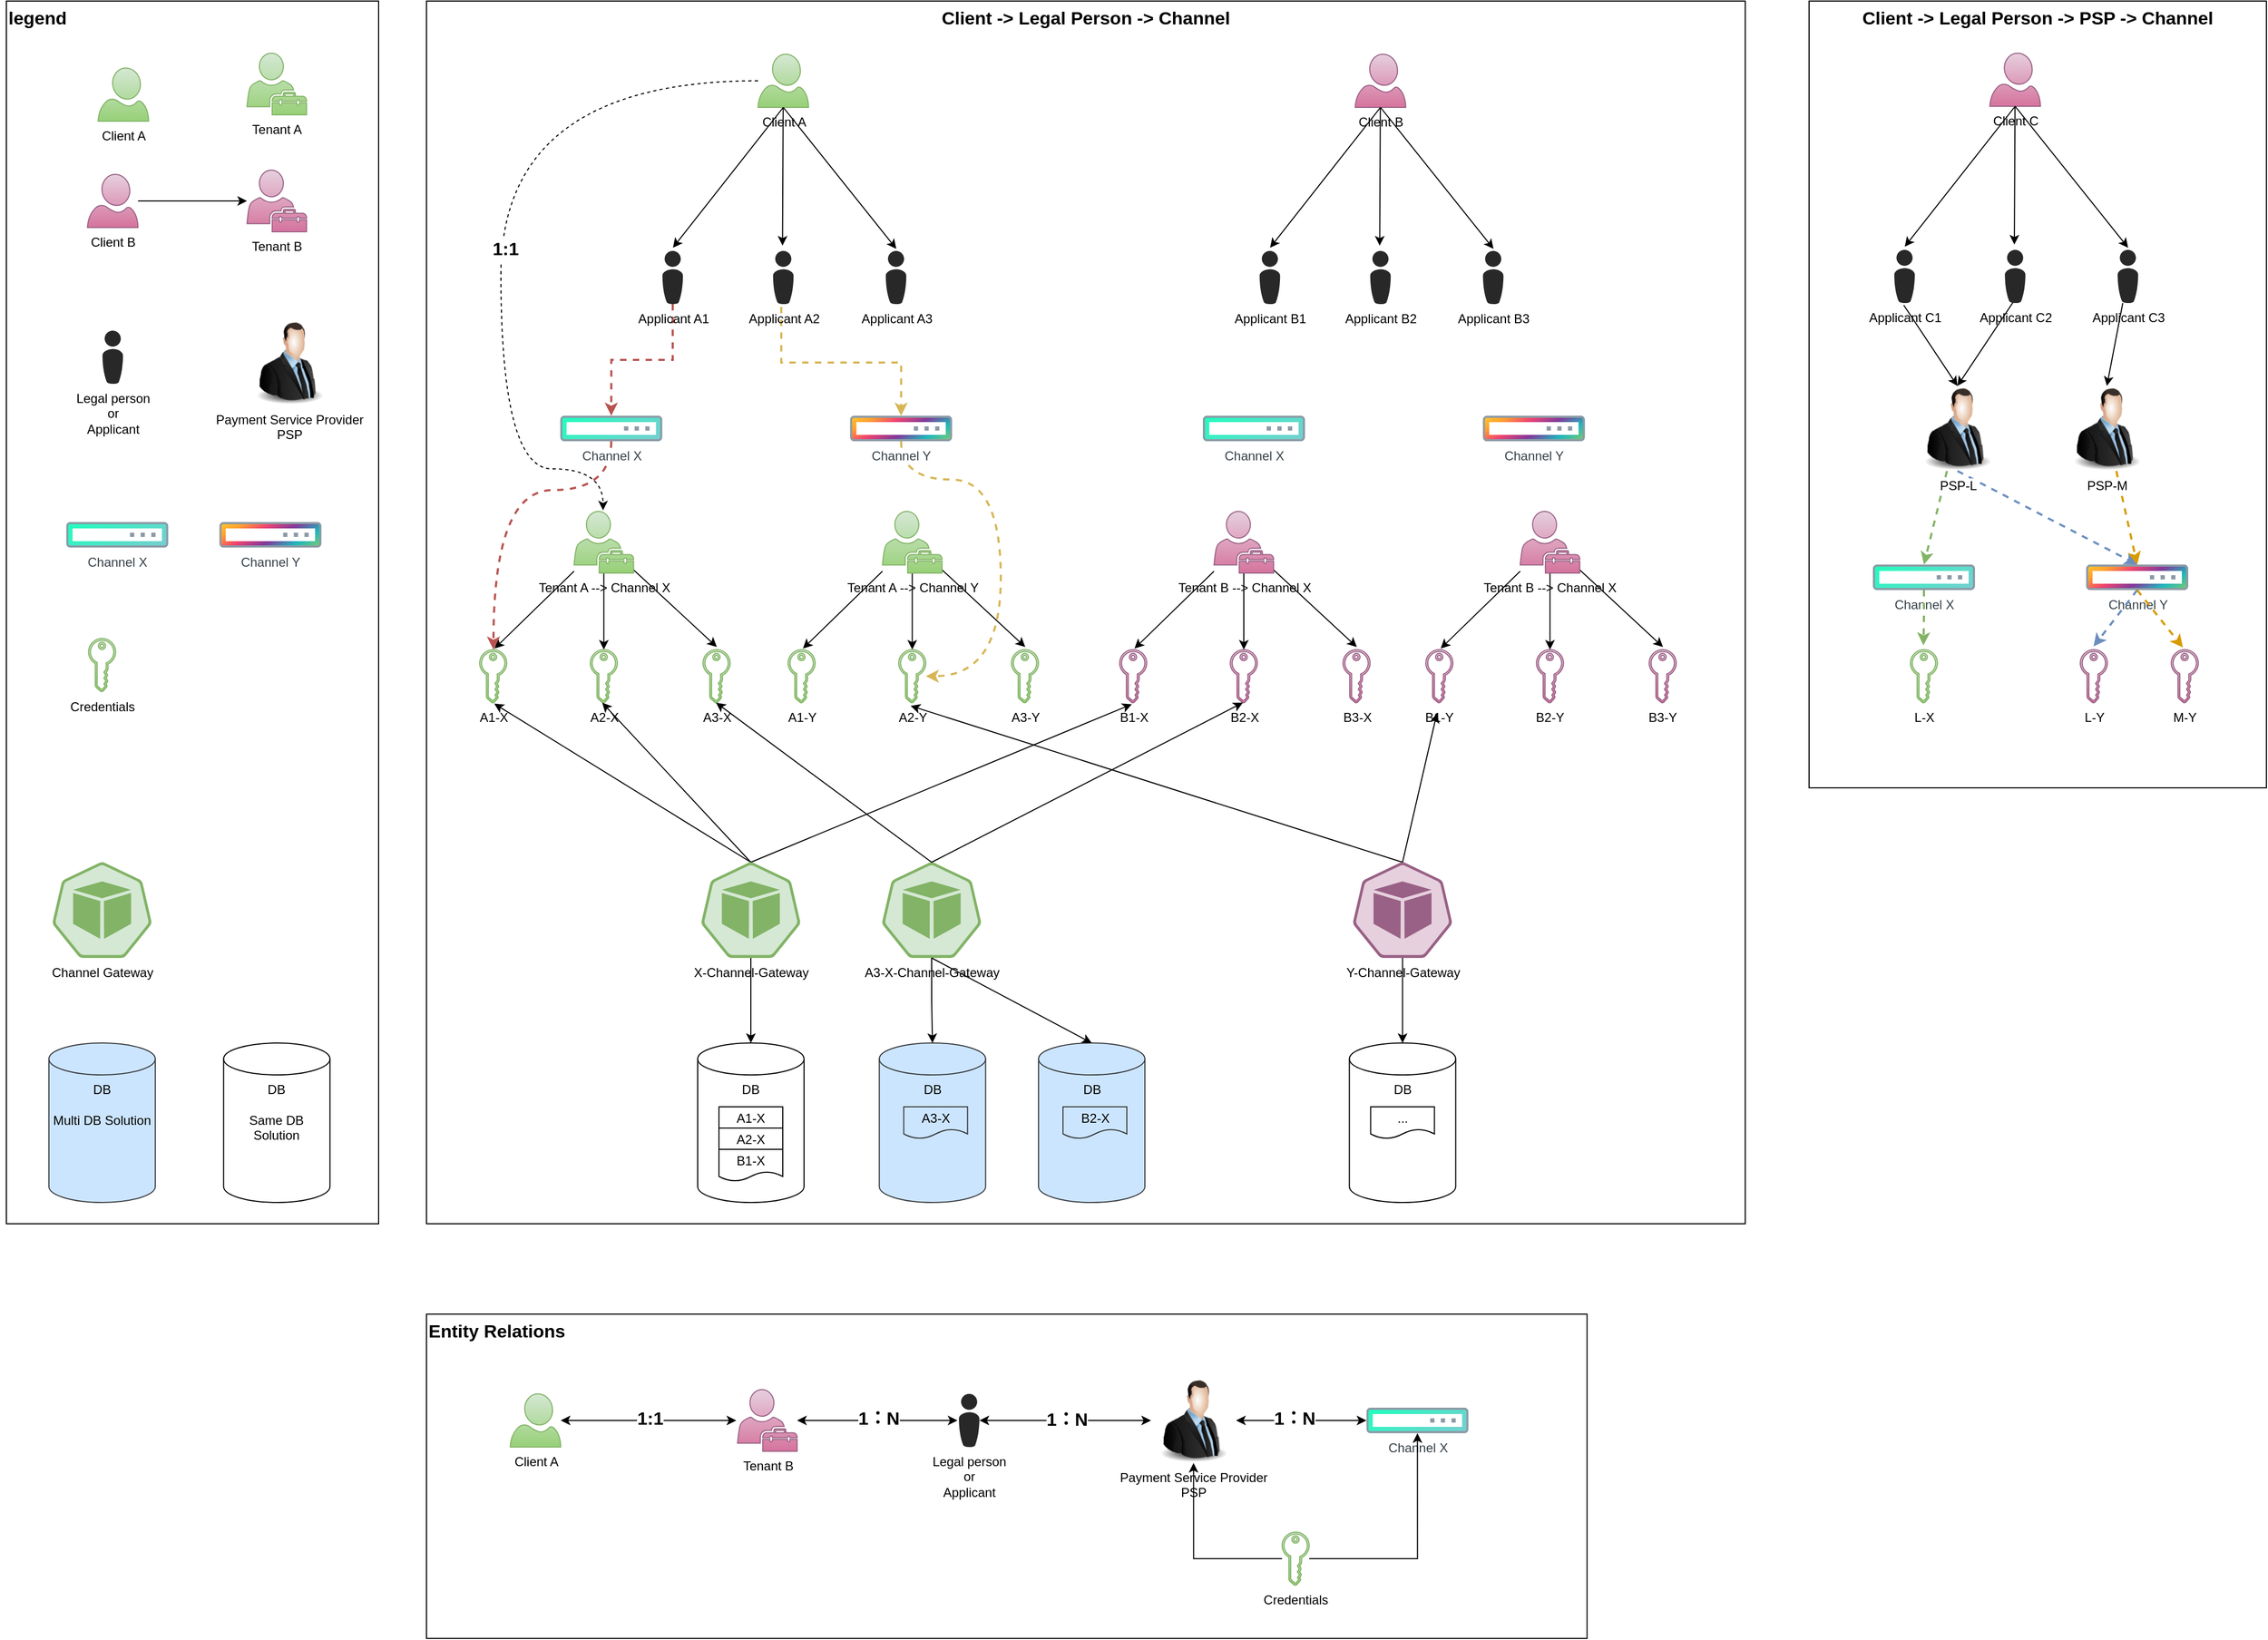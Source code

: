 <mxfile version="21.8.2" type="github">
  <diagram name="Page-1" id="z-tZdo9YfumDO6y8S2xv">
    <mxGraphModel dx="2133" dy="830" grid="1" gridSize="10" guides="1" tooltips="1" connect="1" arrows="1" fold="1" page="1" pageScale="1" pageWidth="827" pageHeight="1169" math="0" shadow="0">
      <root>
        <mxCell id="0" />
        <mxCell id="1" parent="0" />
        <mxCell id="5btWQWwLIaZkZKoqhnkt-180" value="Entity Relations" style="rounded=0;whiteSpace=wrap;html=1;fontStyle=1;verticalAlign=top;align=left;fontSize=17;" vertex="1" parent="1">
          <mxGeometry x="-90" y="1355" width="1091.25" height="305" as="geometry" />
        </mxCell>
        <mxCell id="5btWQWwLIaZkZKoqhnkt-158" value="&lt;b style=&quot;font-size: 17px;&quot;&gt;Client -&amp;gt; Legal Person -&amp;gt; Channel&lt;/b&gt;" style="rounded=0;whiteSpace=wrap;html=1;verticalAlign=top;fontSize=17;" vertex="1" parent="1">
          <mxGeometry x="-90" y="120" width="1240" height="1150" as="geometry" />
        </mxCell>
        <mxCell id="5btWQWwLIaZkZKoqhnkt-157" value="legend" style="rounded=0;whiteSpace=wrap;html=1;verticalAlign=top;align=left;fontStyle=1;fontSize=17;" vertex="1" parent="1">
          <mxGeometry x="-485" y="120" width="350" height="1150" as="geometry" />
        </mxCell>
        <mxCell id="5btWQWwLIaZkZKoqhnkt-156" value="Client -&amp;gt; Legal Person -&amp;gt; PSP -&amp;gt; Channel" style="rounded=0;whiteSpace=wrap;html=1;verticalAlign=top;fontStyle=1;fontSize=17;" vertex="1" parent="1">
          <mxGeometry x="1210" y="120" width="430" height="740" as="geometry" />
        </mxCell>
        <mxCell id="5btWQWwLIaZkZKoqhnkt-2" value="Client A" style="verticalLabelPosition=bottom;html=1;verticalAlign=top;align=center;strokeColor=#82b366;fillColor=#d5e8d4;shape=mxgraph.azure.user;gradientColor=#97d077;" vertex="1" parent="1">
          <mxGeometry x="221.75" y="170" width="47.5" height="50" as="geometry" />
        </mxCell>
        <mxCell id="5btWQWwLIaZkZKoqhnkt-58" style="edgeStyle=orthogonalEdgeStyle;rounded=0;orthogonalLoop=1;jettySize=auto;html=1;entryX=0.5;entryY=0;entryDx=0;entryDy=0;dashed=1;fillColor=#f8cecc;strokeColor=#b85450;strokeWidth=2;" edge="1" parent="1" source="5btWQWwLIaZkZKoqhnkt-3" target="5btWQWwLIaZkZKoqhnkt-32">
          <mxGeometry relative="1" as="geometry" />
        </mxCell>
        <mxCell id="5btWQWwLIaZkZKoqhnkt-3" value="Applicant A1" style="verticalLabelPosition=bottom;sketch=0;html=1;fillColor=#282828;strokeColor=none;verticalAlign=top;pointerEvents=1;align=center;shape=mxgraph.cisco_safe.people_places_things_icons.icon8;" vertex="1" parent="1">
          <mxGeometry x="131.75" y="355" width="19.5" height="50" as="geometry" />
        </mxCell>
        <mxCell id="5btWQWwLIaZkZKoqhnkt-4" style="rounded=0;orthogonalLoop=1;jettySize=auto;html=1;entryX=0.513;entryY=-0.06;entryDx=0;entryDy=0;entryPerimeter=0;exitX=0.5;exitY=1;exitDx=0;exitDy=0;exitPerimeter=0;" edge="1" parent="1" source="5btWQWwLIaZkZKoqhnkt-2" target="5btWQWwLIaZkZKoqhnkt-3">
          <mxGeometry relative="1" as="geometry" />
        </mxCell>
        <mxCell id="5btWQWwLIaZkZKoqhnkt-60" style="rounded=0;orthogonalLoop=1;jettySize=auto;html=1;entryX=0.5;entryY=0;entryDx=0;entryDy=0;exitX=0.402;exitY=1.052;exitDx=0;exitDy=0;exitPerimeter=0;edgeStyle=orthogonalEdgeStyle;dashed=1;fillColor=#fff2cc;strokeColor=#d6b656;strokeWidth=2;" edge="1" parent="1" source="5btWQWwLIaZkZKoqhnkt-5" target="5btWQWwLIaZkZKoqhnkt-33">
          <mxGeometry relative="1" as="geometry">
            <Array as="points">
              <mxPoint x="244" y="460" />
              <mxPoint x="356" y="460" />
            </Array>
          </mxGeometry>
        </mxCell>
        <mxCell id="5btWQWwLIaZkZKoqhnkt-5" value="Applicant A2" style="verticalLabelPosition=bottom;sketch=0;html=1;fillColor=#282828;strokeColor=none;verticalAlign=top;pointerEvents=1;align=center;shape=mxgraph.cisco_safe.people_places_things_icons.icon8;" vertex="1" parent="1">
          <mxGeometry x="235.75" y="355" width="19.5" height="50" as="geometry" />
        </mxCell>
        <mxCell id="5btWQWwLIaZkZKoqhnkt-6" value="Applicant A3" style="verticalLabelPosition=bottom;sketch=0;html=1;fillColor=#282828;strokeColor=none;verticalAlign=top;pointerEvents=1;align=center;shape=mxgraph.cisco_safe.people_places_things_icons.icon8;" vertex="1" parent="1">
          <mxGeometry x="341.75" y="355" width="19.5" height="50" as="geometry" />
        </mxCell>
        <mxCell id="5btWQWwLIaZkZKoqhnkt-7" style="rounded=0;orthogonalLoop=1;jettySize=auto;html=1;entryX=0.462;entryY=-0.1;entryDx=0;entryDy=0;entryPerimeter=0;" edge="1" parent="1" source="5btWQWwLIaZkZKoqhnkt-2" target="5btWQWwLIaZkZKoqhnkt-5">
          <mxGeometry relative="1" as="geometry" />
        </mxCell>
        <mxCell id="5btWQWwLIaZkZKoqhnkt-8" style="rounded=0;orthogonalLoop=1;jettySize=auto;html=1;entryX=0.513;entryY=-0.04;entryDx=0;entryDy=0;entryPerimeter=0;exitX=0.5;exitY=1;exitDx=0;exitDy=0;exitPerimeter=0;" edge="1" parent="1" source="5btWQWwLIaZkZKoqhnkt-2" target="5btWQWwLIaZkZKoqhnkt-6">
          <mxGeometry relative="1" as="geometry" />
        </mxCell>
        <mxCell id="5btWQWwLIaZkZKoqhnkt-10" value="Client B" style="verticalLabelPosition=bottom;html=1;verticalAlign=top;align=center;strokeColor=#996185;fillColor=#e6d0de;shape=mxgraph.azure.user;gradientColor=#d5739d;" vertex="1" parent="1">
          <mxGeometry x="783.25" y="170" width="47.5" height="50" as="geometry" />
        </mxCell>
        <mxCell id="5btWQWwLIaZkZKoqhnkt-11" value="Applicant B1" style="verticalLabelPosition=bottom;sketch=0;html=1;fillColor=#282828;strokeColor=none;verticalAlign=top;pointerEvents=1;align=center;shape=mxgraph.cisco_safe.people_places_things_icons.icon8;" vertex="1" parent="1">
          <mxGeometry x="693.25" y="355" width="19.5" height="50" as="geometry" />
        </mxCell>
        <mxCell id="5btWQWwLIaZkZKoqhnkt-12" style="rounded=0;orthogonalLoop=1;jettySize=auto;html=1;entryX=0.513;entryY=-0.06;entryDx=0;entryDy=0;entryPerimeter=0;exitX=0.5;exitY=1;exitDx=0;exitDy=0;exitPerimeter=0;" edge="1" parent="1" source="5btWQWwLIaZkZKoqhnkt-10" target="5btWQWwLIaZkZKoqhnkt-11">
          <mxGeometry relative="1" as="geometry" />
        </mxCell>
        <mxCell id="5btWQWwLIaZkZKoqhnkt-13" value="Applicant B2" style="verticalLabelPosition=bottom;sketch=0;html=1;fillColor=#282828;strokeColor=none;verticalAlign=top;pointerEvents=1;align=center;shape=mxgraph.cisco_safe.people_places_things_icons.icon8;" vertex="1" parent="1">
          <mxGeometry x="797.25" y="355" width="19.5" height="50" as="geometry" />
        </mxCell>
        <mxCell id="5btWQWwLIaZkZKoqhnkt-14" value="Applicant B3" style="verticalLabelPosition=bottom;sketch=0;html=1;fillColor=#282828;strokeColor=none;verticalAlign=top;pointerEvents=1;align=center;shape=mxgraph.cisco_safe.people_places_things_icons.icon8;" vertex="1" parent="1">
          <mxGeometry x="903.25" y="355" width="19.5" height="50" as="geometry" />
        </mxCell>
        <mxCell id="5btWQWwLIaZkZKoqhnkt-15" style="rounded=0;orthogonalLoop=1;jettySize=auto;html=1;entryX=0.462;entryY=-0.1;entryDx=0;entryDy=0;entryPerimeter=0;" edge="1" parent="1" source="5btWQWwLIaZkZKoqhnkt-10" target="5btWQWwLIaZkZKoqhnkt-13">
          <mxGeometry relative="1" as="geometry" />
        </mxCell>
        <mxCell id="5btWQWwLIaZkZKoqhnkt-16" style="rounded=0;orthogonalLoop=1;jettySize=auto;html=1;entryX=0.513;entryY=-0.04;entryDx=0;entryDy=0;entryPerimeter=0;exitX=0.5;exitY=1;exitDx=0;exitDy=0;exitPerimeter=0;" edge="1" parent="1" source="5btWQWwLIaZkZKoqhnkt-10" target="5btWQWwLIaZkZKoqhnkt-14">
          <mxGeometry relative="1" as="geometry" />
        </mxCell>
        <mxCell id="5btWQWwLIaZkZKoqhnkt-22" style="rounded=0;orthogonalLoop=1;jettySize=auto;html=1;" edge="1" parent="1" source="5btWQWwLIaZkZKoqhnkt-17" target="5btWQWwLIaZkZKoqhnkt-19">
          <mxGeometry relative="1" as="geometry" />
        </mxCell>
        <mxCell id="5btWQWwLIaZkZKoqhnkt-23" style="rounded=0;orthogonalLoop=1;jettySize=auto;html=1;entryX=0.51;entryY=-0.049;entryDx=0;entryDy=0;entryPerimeter=0;" edge="1" parent="1" source="5btWQWwLIaZkZKoqhnkt-17" target="5btWQWwLIaZkZKoqhnkt-20">
          <mxGeometry relative="1" as="geometry">
            <mxPoint x="180" y="720" as="targetPoint" />
          </mxGeometry>
        </mxCell>
        <mxCell id="5btWQWwLIaZkZKoqhnkt-17" value="Tenant A --&amp;gt; Channel X" style="sketch=0;pointerEvents=1;shadow=0;dashed=0;html=1;strokeColor=#82b366;fillColor=#d5e8d4;labelPosition=center;verticalLabelPosition=bottom;verticalAlign=top;outlineConnect=0;align=center;shape=mxgraph.office.users.tenant_admin;gradientColor=#97d077;" vertex="1" parent="1">
          <mxGeometry x="48.75" y="600" width="56" height="58" as="geometry" />
        </mxCell>
        <mxCell id="5btWQWwLIaZkZKoqhnkt-18" value="A1-X" style="sketch=0;pointerEvents=1;shadow=0;dashed=0;html=1;strokeColor=#82b366;fillColor=#d5e8d4;aspect=fixed;labelPosition=center;verticalLabelPosition=bottom;verticalAlign=top;align=center;outlineConnect=0;shape=mxgraph.vvd.tenant_key;gradientColor=#97d077;" vertex="1" parent="1">
          <mxGeometry x="-40" y="730" width="25.5" height="50" as="geometry" />
        </mxCell>
        <mxCell id="5btWQWwLIaZkZKoqhnkt-19" value="A2-X" style="sketch=0;pointerEvents=1;shadow=0;dashed=0;html=1;strokeColor=#82b366;fillColor=#d5e8d4;aspect=fixed;labelPosition=center;verticalLabelPosition=bottom;verticalAlign=top;align=center;outlineConnect=0;shape=mxgraph.vvd.tenant_key;gradientColor=#97d077;" vertex="1" parent="1">
          <mxGeometry x="64" y="730" width="25.5" height="50" as="geometry" />
        </mxCell>
        <mxCell id="5btWQWwLIaZkZKoqhnkt-20" value="A3-X" style="sketch=0;pointerEvents=1;shadow=0;dashed=0;html=1;strokeColor=#82b366;fillColor=#d5e8d4;aspect=fixed;labelPosition=center;verticalLabelPosition=bottom;verticalAlign=top;align=center;outlineConnect=0;shape=mxgraph.vvd.tenant_key;gradientColor=#97d077;" vertex="1" parent="1">
          <mxGeometry x="170" y="730" width="25.5" height="50" as="geometry" />
        </mxCell>
        <mxCell id="5btWQWwLIaZkZKoqhnkt-21" style="rounded=0;orthogonalLoop=1;jettySize=auto;html=1;entryX=0.549;entryY=-0.02;entryDx=0;entryDy=0;entryPerimeter=0;" edge="1" parent="1" source="5btWQWwLIaZkZKoqhnkt-17" target="5btWQWwLIaZkZKoqhnkt-18">
          <mxGeometry relative="1" as="geometry">
            <mxPoint x="13" y="680" as="sourcePoint" />
          </mxGeometry>
        </mxCell>
        <mxCell id="5btWQWwLIaZkZKoqhnkt-59" style="rounded=0;orthogonalLoop=1;jettySize=auto;html=1;exitX=0.5;exitY=1;exitDx=0;exitDy=0;dashed=1;fillColor=#f8cecc;strokeColor=#b85450;strokeWidth=2;edgeStyle=orthogonalEdgeStyle;curved=1;" edge="1" parent="1" source="5btWQWwLIaZkZKoqhnkt-32" target="5btWQWwLIaZkZKoqhnkt-18">
          <mxGeometry relative="1" as="geometry">
            <Array as="points">
              <mxPoint x="84" y="580" />
              <mxPoint x="-27" y="580" />
            </Array>
          </mxGeometry>
        </mxCell>
        <mxCell id="5btWQWwLIaZkZKoqhnkt-32" value="Channel X" style="image;aspect=fixed;perimeter=ellipsePerimeter;html=1;align=center;fontSize=12;verticalAlign=top;fontColor=#364149;shadow=0;dashed=0;image=img/lib/cumulus/switch_out_of_band.svg;" vertex="1" parent="1">
          <mxGeometry x="35.75" y="510" width="96" height="24" as="geometry" />
        </mxCell>
        <mxCell id="5btWQWwLIaZkZKoqhnkt-91" style="edgeStyle=orthogonalEdgeStyle;rounded=0;orthogonalLoop=1;jettySize=auto;html=1;curved=1;exitX=0.5;exitY=1;exitDx=0;exitDy=0;dashed=1;fillColor=#fff2cc;strokeColor=#d6b656;strokeWidth=2;" edge="1" parent="1" source="5btWQWwLIaZkZKoqhnkt-33" target="5btWQWwLIaZkZKoqhnkt-67">
          <mxGeometry relative="1" as="geometry">
            <mxPoint x="430" y="740" as="targetPoint" />
            <Array as="points">
              <mxPoint x="356" y="570" />
              <mxPoint x="450" y="570" />
              <mxPoint x="450" y="755" />
            </Array>
          </mxGeometry>
        </mxCell>
        <mxCell id="5btWQWwLIaZkZKoqhnkt-33" value="Channel Y" style="image;aspect=fixed;perimeter=ellipsePerimeter;html=1;align=center;fontSize=12;verticalAlign=top;fontColor=#364149;shadow=0;dashed=0;image=img/lib/cumulus/switch_voyager.svg;" vertex="1" parent="1">
          <mxGeometry x="308.25" y="510" width="96" height="24" as="geometry" />
        </mxCell>
        <mxCell id="5btWQWwLIaZkZKoqhnkt-48" value="Channel X" style="image;aspect=fixed;perimeter=ellipsePerimeter;html=1;align=center;fontSize=12;verticalAlign=top;fontColor=#364149;shadow=0;dashed=0;image=img/lib/cumulus/switch_out_of_band.svg;" vertex="1" parent="1">
          <mxGeometry x="640" y="510" width="96" height="24" as="geometry" />
        </mxCell>
        <mxCell id="5btWQWwLIaZkZKoqhnkt-49" value="Channel Y" style="image;aspect=fixed;perimeter=ellipsePerimeter;html=1;align=center;fontSize=12;verticalAlign=top;fontColor=#364149;shadow=0;dashed=0;image=img/lib/cumulus/switch_voyager.svg;" vertex="1" parent="1">
          <mxGeometry x="903.25" y="510" width="96" height="24" as="geometry" />
        </mxCell>
        <mxCell id="5btWQWwLIaZkZKoqhnkt-52" value="Client A" style="verticalLabelPosition=bottom;html=1;verticalAlign=top;align=center;strokeColor=#82b366;fillColor=#d5e8d4;shape=mxgraph.azure.user;gradientColor=#97d077;" vertex="1" parent="1">
          <mxGeometry x="-11.25" y="1430" width="47.5" height="50" as="geometry" />
        </mxCell>
        <mxCell id="5btWQWwLIaZkZKoqhnkt-57" style="edgeStyle=orthogonalEdgeStyle;rounded=0;orthogonalLoop=1;jettySize=auto;html=1;" edge="1" parent="1" source="5btWQWwLIaZkZKoqhnkt-53" target="5btWQWwLIaZkZKoqhnkt-55">
          <mxGeometry relative="1" as="geometry" />
        </mxCell>
        <mxCell id="5btWQWwLIaZkZKoqhnkt-53" value="Client B" style="verticalLabelPosition=bottom;html=1;verticalAlign=top;align=center;strokeColor=#996185;fillColor=#e6d0de;shape=mxgraph.azure.user;gradientColor=#d5739d;" vertex="1" parent="1">
          <mxGeometry x="-408.75" y="283" width="47.5" height="50" as="geometry" />
        </mxCell>
        <mxCell id="5btWQWwLIaZkZKoqhnkt-54" value="Tenant A" style="sketch=0;pointerEvents=1;shadow=0;dashed=0;html=1;strokeColor=#82b366;fillColor=#d5e8d4;labelPosition=center;verticalLabelPosition=bottom;verticalAlign=top;outlineConnect=0;align=center;shape=mxgraph.office.users.tenant_admin;gradientColor=#97d077;" vertex="1" parent="1">
          <mxGeometry x="-258.75" y="169" width="56" height="58" as="geometry" />
        </mxCell>
        <mxCell id="5btWQWwLIaZkZKoqhnkt-55" value="Tenant B" style="sketch=0;pointerEvents=1;shadow=0;dashed=0;html=1;strokeColor=#996185;fillColor=#e6d0de;labelPosition=center;verticalLabelPosition=bottom;verticalAlign=top;outlineConnect=0;align=center;shape=mxgraph.office.users.tenant_admin;gradientColor=#d5739d;" vertex="1" parent="1">
          <mxGeometry x="-258.75" y="279" width="56" height="58" as="geometry" />
        </mxCell>
        <mxCell id="5btWQWwLIaZkZKoqhnkt-62" value="Credentials" style="sketch=0;pointerEvents=1;shadow=0;dashed=0;html=1;strokeColor=#82b366;fillColor=#d5e8d4;aspect=fixed;labelPosition=center;verticalLabelPosition=bottom;verticalAlign=top;align=center;outlineConnect=0;shape=mxgraph.vvd.tenant_key;gradientColor=#97d077;" vertex="1" parent="1">
          <mxGeometry x="-407.75" y="719.5" width="25.5" height="50" as="geometry" />
        </mxCell>
        <mxCell id="5btWQWwLIaZkZKoqhnkt-63" style="rounded=0;orthogonalLoop=1;jettySize=auto;html=1;" edge="1" parent="1" source="5btWQWwLIaZkZKoqhnkt-65" target="5btWQWwLIaZkZKoqhnkt-67">
          <mxGeometry relative="1" as="geometry" />
        </mxCell>
        <mxCell id="5btWQWwLIaZkZKoqhnkt-64" style="rounded=0;orthogonalLoop=1;jettySize=auto;html=1;entryX=0.51;entryY=-0.049;entryDx=0;entryDy=0;entryPerimeter=0;" edge="1" parent="1" source="5btWQWwLIaZkZKoqhnkt-65" target="5btWQWwLIaZkZKoqhnkt-68">
          <mxGeometry relative="1" as="geometry">
            <mxPoint x="470" y="720" as="targetPoint" />
          </mxGeometry>
        </mxCell>
        <mxCell id="5btWQWwLIaZkZKoqhnkt-65" value="Tenant A --&amp;gt; Channel Y" style="sketch=0;pointerEvents=1;shadow=0;dashed=0;html=1;strokeColor=#82b366;fillColor=#d5e8d4;labelPosition=center;verticalLabelPosition=bottom;verticalAlign=top;outlineConnect=0;align=center;shape=mxgraph.office.users.tenant_admin;gradientColor=#97d077;" vertex="1" parent="1">
          <mxGeometry x="338.75" y="600" width="56" height="58" as="geometry" />
        </mxCell>
        <mxCell id="5btWQWwLIaZkZKoqhnkt-66" value="A1-Y" style="sketch=0;pointerEvents=1;shadow=0;dashed=0;html=1;strokeColor=#82b366;fillColor=#d5e8d4;aspect=fixed;labelPosition=center;verticalLabelPosition=bottom;verticalAlign=top;align=center;outlineConnect=0;shape=mxgraph.vvd.tenant_key;gradientColor=#97d077;" vertex="1" parent="1">
          <mxGeometry x="250" y="730" width="25.5" height="50" as="geometry" />
        </mxCell>
        <mxCell id="5btWQWwLIaZkZKoqhnkt-67" value="A2-Y" style="sketch=0;pointerEvents=1;shadow=0;dashed=0;html=1;strokeColor=#82b366;fillColor=#d5e8d4;aspect=fixed;labelPosition=center;verticalLabelPosition=bottom;verticalAlign=top;align=center;outlineConnect=0;shape=mxgraph.vvd.tenant_key;gradientColor=#97d077;" vertex="1" parent="1">
          <mxGeometry x="354" y="730" width="25.5" height="50" as="geometry" />
        </mxCell>
        <mxCell id="5btWQWwLIaZkZKoqhnkt-68" value="A3-Y" style="sketch=0;pointerEvents=1;shadow=0;dashed=0;html=1;strokeColor=#82b366;fillColor=#d5e8d4;aspect=fixed;labelPosition=center;verticalLabelPosition=bottom;verticalAlign=top;align=center;outlineConnect=0;shape=mxgraph.vvd.tenant_key;gradientColor=#97d077;" vertex="1" parent="1">
          <mxGeometry x="460" y="730" width="25.5" height="50" as="geometry" />
        </mxCell>
        <mxCell id="5btWQWwLIaZkZKoqhnkt-69" style="rounded=0;orthogonalLoop=1;jettySize=auto;html=1;entryX=0.549;entryY=-0.02;entryDx=0;entryDy=0;entryPerimeter=0;" edge="1" parent="1" source="5btWQWwLIaZkZKoqhnkt-65" target="5btWQWwLIaZkZKoqhnkt-66">
          <mxGeometry relative="1" as="geometry">
            <mxPoint x="303" y="680" as="sourcePoint" />
          </mxGeometry>
        </mxCell>
        <mxCell id="5btWQWwLIaZkZKoqhnkt-70" style="rounded=0;orthogonalLoop=1;jettySize=auto;html=1;" edge="1" parent="1" source="5btWQWwLIaZkZKoqhnkt-72" target="5btWQWwLIaZkZKoqhnkt-74">
          <mxGeometry relative="1" as="geometry" />
        </mxCell>
        <mxCell id="5btWQWwLIaZkZKoqhnkt-71" style="rounded=0;orthogonalLoop=1;jettySize=auto;html=1;entryX=0.51;entryY=-0.049;entryDx=0;entryDy=0;entryPerimeter=0;" edge="1" parent="1" source="5btWQWwLIaZkZKoqhnkt-72" target="5btWQWwLIaZkZKoqhnkt-75">
          <mxGeometry relative="1" as="geometry">
            <mxPoint x="781.75" y="720" as="targetPoint" />
          </mxGeometry>
        </mxCell>
        <mxCell id="5btWQWwLIaZkZKoqhnkt-72" value="Tenant B --&amp;gt; Channel X" style="sketch=0;pointerEvents=1;shadow=0;dashed=0;html=1;strokeColor=#996185;fillColor=#e6d0de;labelPosition=center;verticalLabelPosition=bottom;verticalAlign=top;outlineConnect=0;align=center;shape=mxgraph.office.users.tenant_admin;gradientColor=#d5739d;" vertex="1" parent="1">
          <mxGeometry x="650.5" y="600" width="56" height="58" as="geometry" />
        </mxCell>
        <mxCell id="5btWQWwLIaZkZKoqhnkt-73" value="B1-X" style="sketch=0;pointerEvents=1;shadow=0;dashed=0;html=1;strokeColor=#996185;fillColor=#e6d0de;aspect=fixed;labelPosition=center;verticalLabelPosition=bottom;verticalAlign=top;align=center;outlineConnect=0;shape=mxgraph.vvd.tenant_key;gradientColor=#d5739d;" vertex="1" parent="1">
          <mxGeometry x="561.75" y="730" width="25.5" height="50" as="geometry" />
        </mxCell>
        <mxCell id="5btWQWwLIaZkZKoqhnkt-74" value="B2-X" style="sketch=0;pointerEvents=1;shadow=0;dashed=0;html=1;strokeColor=#996185;fillColor=#e6d0de;aspect=fixed;labelPosition=center;verticalLabelPosition=bottom;verticalAlign=top;align=center;outlineConnect=0;shape=mxgraph.vvd.tenant_key;gradientColor=#d5739d;" vertex="1" parent="1">
          <mxGeometry x="665.75" y="730" width="25.5" height="50" as="geometry" />
        </mxCell>
        <mxCell id="5btWQWwLIaZkZKoqhnkt-75" value="B3-X" style="sketch=0;pointerEvents=1;shadow=0;dashed=0;html=1;strokeColor=#996185;fillColor=#e6d0de;aspect=fixed;labelPosition=center;verticalLabelPosition=bottom;verticalAlign=top;align=center;outlineConnect=0;shape=mxgraph.vvd.tenant_key;gradientColor=#d5739d;" vertex="1" parent="1">
          <mxGeometry x="771.75" y="730" width="25.5" height="50" as="geometry" />
        </mxCell>
        <mxCell id="5btWQWwLIaZkZKoqhnkt-76" style="rounded=0;orthogonalLoop=1;jettySize=auto;html=1;entryX=0.549;entryY=-0.02;entryDx=0;entryDy=0;entryPerimeter=0;" edge="1" parent="1" source="5btWQWwLIaZkZKoqhnkt-72" target="5btWQWwLIaZkZKoqhnkt-73">
          <mxGeometry relative="1" as="geometry">
            <mxPoint x="614.75" y="680" as="sourcePoint" />
          </mxGeometry>
        </mxCell>
        <mxCell id="5btWQWwLIaZkZKoqhnkt-84" style="rounded=0;orthogonalLoop=1;jettySize=auto;html=1;" edge="1" parent="1" source="5btWQWwLIaZkZKoqhnkt-86" target="5btWQWwLIaZkZKoqhnkt-88">
          <mxGeometry relative="1" as="geometry" />
        </mxCell>
        <mxCell id="5btWQWwLIaZkZKoqhnkt-85" style="rounded=0;orthogonalLoop=1;jettySize=auto;html=1;entryX=0.51;entryY=-0.049;entryDx=0;entryDy=0;entryPerimeter=0;" edge="1" parent="1" source="5btWQWwLIaZkZKoqhnkt-86" target="5btWQWwLIaZkZKoqhnkt-89">
          <mxGeometry relative="1" as="geometry">
            <mxPoint x="1069.63" y="720" as="targetPoint" />
          </mxGeometry>
        </mxCell>
        <mxCell id="5btWQWwLIaZkZKoqhnkt-86" value="Tenant B --&amp;gt; Channel X" style="sketch=0;pointerEvents=1;shadow=0;dashed=0;html=1;strokeColor=#996185;fillColor=#e6d0de;labelPosition=center;verticalLabelPosition=bottom;verticalAlign=top;outlineConnect=0;align=center;shape=mxgraph.office.users.tenant_admin;gradientColor=#d5739d;" vertex="1" parent="1">
          <mxGeometry x="938.38" y="600" width="56" height="58" as="geometry" />
        </mxCell>
        <mxCell id="5btWQWwLIaZkZKoqhnkt-87" value="B1-Y" style="sketch=0;pointerEvents=1;shadow=0;dashed=0;html=1;strokeColor=#996185;fillColor=#e6d0de;aspect=fixed;labelPosition=center;verticalLabelPosition=bottom;verticalAlign=top;align=center;outlineConnect=0;shape=mxgraph.vvd.tenant_key;gradientColor=#d5739d;" vertex="1" parent="1">
          <mxGeometry x="849.63" y="730" width="25.5" height="50" as="geometry" />
        </mxCell>
        <mxCell id="5btWQWwLIaZkZKoqhnkt-88" value="B2-Y" style="sketch=0;pointerEvents=1;shadow=0;dashed=0;html=1;strokeColor=#996185;fillColor=#e6d0de;aspect=fixed;labelPosition=center;verticalLabelPosition=bottom;verticalAlign=top;align=center;outlineConnect=0;shape=mxgraph.vvd.tenant_key;gradientColor=#d5739d;" vertex="1" parent="1">
          <mxGeometry x="953.63" y="730" width="25.5" height="50" as="geometry" />
        </mxCell>
        <mxCell id="5btWQWwLIaZkZKoqhnkt-89" value="B3-Y" style="sketch=0;pointerEvents=1;shadow=0;dashed=0;html=1;strokeColor=#996185;fillColor=#e6d0de;aspect=fixed;labelPosition=center;verticalLabelPosition=bottom;verticalAlign=top;align=center;outlineConnect=0;shape=mxgraph.vvd.tenant_key;gradientColor=#d5739d;" vertex="1" parent="1">
          <mxGeometry x="1059.63" y="730" width="25.5" height="50" as="geometry" />
        </mxCell>
        <mxCell id="5btWQWwLIaZkZKoqhnkt-90" style="rounded=0;orthogonalLoop=1;jettySize=auto;html=1;entryX=0.549;entryY=-0.02;entryDx=0;entryDy=0;entryPerimeter=0;" edge="1" parent="1" source="5btWQWwLIaZkZKoqhnkt-86" target="5btWQWwLIaZkZKoqhnkt-87">
          <mxGeometry relative="1" as="geometry">
            <mxPoint x="902.63" y="680" as="sourcePoint" />
          </mxGeometry>
        </mxCell>
        <mxCell id="5btWQWwLIaZkZKoqhnkt-93" style="rounded=0;orthogonalLoop=1;jettySize=auto;html=1;exitX=0.5;exitY=0;exitDx=0;exitDy=0;exitPerimeter=0;entryX=0.537;entryY=1.016;entryDx=0;entryDy=0;entryPerimeter=0;" edge="1" parent="1" source="5btWQWwLIaZkZKoqhnkt-92" target="5btWQWwLIaZkZKoqhnkt-18">
          <mxGeometry relative="1" as="geometry">
            <mxPoint x="-30" y="820" as="targetPoint" />
          </mxGeometry>
        </mxCell>
        <mxCell id="5btWQWwLIaZkZKoqhnkt-94" style="rounded=0;orthogonalLoop=1;jettySize=auto;html=1;exitX=0.5;exitY=0;exitDx=0;exitDy=0;exitPerimeter=0;entryX=0.449;entryY=1.027;entryDx=0;entryDy=0;entryPerimeter=0;" edge="1" parent="1" source="5btWQWwLIaZkZKoqhnkt-92" target="5btWQWwLIaZkZKoqhnkt-73">
          <mxGeometry relative="1" as="geometry">
            <mxPoint x="570" y="800" as="targetPoint" />
          </mxGeometry>
        </mxCell>
        <mxCell id="5btWQWwLIaZkZKoqhnkt-95" style="rounded=0;orthogonalLoop=1;jettySize=auto;html=1;exitX=0.5;exitY=0;exitDx=0;exitDy=0;exitPerimeter=0;entryX=0.441;entryY=0.998;entryDx=0;entryDy=0;entryPerimeter=0;" edge="1" parent="1" source="5btWQWwLIaZkZKoqhnkt-92" target="5btWQWwLIaZkZKoqhnkt-19">
          <mxGeometry relative="1" as="geometry">
            <mxPoint x="90" y="780" as="targetPoint" />
          </mxGeometry>
        </mxCell>
        <mxCell id="5btWQWwLIaZkZKoqhnkt-92" value="X-Channel-Gateway" style="sketch=0;html=1;dashed=0;whitespace=wrap;fillColor=#d5e8d4;strokeColor=#82b366;points=[[0.005,0.63,0],[0.1,0.2,0],[0.9,0.2,0],[0.5,0,0],[0.995,0.63,0],[0.72,0.99,0],[0.5,1,0],[0.28,0.99,0]];verticalLabelPosition=bottom;align=center;verticalAlign=top;shape=mxgraph.kubernetes.icon;prIcon=pod;gradientColor=#97d077;" vertex="1" parent="1">
          <mxGeometry x="120" y="930" width="190" height="90" as="geometry" />
        </mxCell>
        <mxCell id="5btWQWwLIaZkZKoqhnkt-97" style="rounded=0;orthogonalLoop=1;jettySize=auto;html=1;exitX=0.5;exitY=0;exitDx=0;exitDy=0;exitPerimeter=0;entryX=0.441;entryY=1.058;entryDx=0;entryDy=0;entryPerimeter=0;" edge="1" parent="1" source="5btWQWwLIaZkZKoqhnkt-96" target="5btWQWwLIaZkZKoqhnkt-67">
          <mxGeometry relative="1" as="geometry">
            <mxPoint x="370" y="810" as="targetPoint" />
          </mxGeometry>
        </mxCell>
        <mxCell id="5btWQWwLIaZkZKoqhnkt-96" value="Y-Channel-Gateway" style="sketch=0;html=1;dashed=0;whitespace=wrap;fillColor=#e6d0de;strokeColor=#996185;points=[[0.005,0.63,0],[0.1,0.2,0],[0.9,0.2,0],[0.5,0,0],[0.995,0.63,0],[0.72,0.99,0],[0.5,1,0],[0.28,0.99,0]];verticalLabelPosition=bottom;align=center;verticalAlign=top;shape=mxgraph.kubernetes.icon;prIcon=pod;gradientColor=#d5739d;" vertex="1" parent="1">
          <mxGeometry x="732.75" y="930" width="190" height="90" as="geometry" />
        </mxCell>
        <mxCell id="5btWQWwLIaZkZKoqhnkt-98" style="rounded=0;orthogonalLoop=1;jettySize=auto;html=1;entryX=0.407;entryY=1.2;entryDx=0;entryDy=0;entryPerimeter=0;exitX=0.5;exitY=0;exitDx=0;exitDy=0;exitPerimeter=0;" edge="1" parent="1" source="5btWQWwLIaZkZKoqhnkt-96" target="5btWQWwLIaZkZKoqhnkt-87">
          <mxGeometry relative="1" as="geometry" />
        </mxCell>
        <mxCell id="5btWQWwLIaZkZKoqhnkt-101" value="DB" style="shape=cylinder3;whiteSpace=wrap;html=1;boundedLbl=1;backgroundOutline=1;size=15;verticalAlign=top;fillColor=#cce5ff;strokeColor=#36393d;" vertex="1" parent="1">
          <mxGeometry x="335.75" y="1100" width="100" height="150" as="geometry" />
        </mxCell>
        <mxCell id="5btWQWwLIaZkZKoqhnkt-102" value="A3-X-Channel-Gateway" style="sketch=0;html=1;dashed=0;whitespace=wrap;fillColor=#d5e8d4;strokeColor=#82b366;points=[[0.005,0.63,0],[0.1,0.2,0],[0.9,0.2,0],[0.5,0,0],[0.995,0.63,0],[0.72,0.99,0],[0.5,1,0],[0.28,0.99,0]];verticalLabelPosition=bottom;align=center;verticalAlign=top;shape=mxgraph.kubernetes.icon;prIcon=pod;gradientColor=#97d077;" vertex="1" parent="1">
          <mxGeometry x="290" y="930" width="190" height="90" as="geometry" />
        </mxCell>
        <mxCell id="5btWQWwLIaZkZKoqhnkt-103" style="rounded=0;orthogonalLoop=1;jettySize=auto;html=1;entryX=0.482;entryY=0.998;entryDx=0;entryDy=0;entryPerimeter=0;exitX=0.5;exitY=0;exitDx=0;exitDy=0;exitPerimeter=0;" edge="1" parent="1" source="5btWQWwLIaZkZKoqhnkt-102" target="5btWQWwLIaZkZKoqhnkt-20">
          <mxGeometry relative="1" as="geometry" />
        </mxCell>
        <mxCell id="5btWQWwLIaZkZKoqhnkt-104" value="DB" style="shape=cylinder3;whiteSpace=wrap;html=1;boundedLbl=1;backgroundOutline=1;size=15;verticalAlign=top;" vertex="1" parent="1">
          <mxGeometry x="165" y="1100" width="100" height="150" as="geometry" />
        </mxCell>
        <mxCell id="5btWQWwLIaZkZKoqhnkt-105" value="DB" style="shape=cylinder3;whiteSpace=wrap;html=1;boundedLbl=1;backgroundOutline=1;size=15;verticalAlign=top;" vertex="1" parent="1">
          <mxGeometry x="777.75" y="1100" width="100" height="150" as="geometry" />
        </mxCell>
        <mxCell id="5btWQWwLIaZkZKoqhnkt-106" value="A1-X" style="shape=document;whiteSpace=wrap;html=1;boundedLbl=1;" vertex="1" parent="1">
          <mxGeometry x="185" y="1160" width="60" height="30" as="geometry" />
        </mxCell>
        <mxCell id="5btWQWwLIaZkZKoqhnkt-107" value="A2-X" style="shape=document;whiteSpace=wrap;html=1;boundedLbl=1;" vertex="1" parent="1">
          <mxGeometry x="185" y="1180" width="60" height="30" as="geometry" />
        </mxCell>
        <mxCell id="5btWQWwLIaZkZKoqhnkt-108" value="B1-X" style="shape=document;whiteSpace=wrap;html=1;boundedLbl=1;" vertex="1" parent="1">
          <mxGeometry x="185" y="1200" width="60" height="30" as="geometry" />
        </mxCell>
        <mxCell id="5btWQWwLIaZkZKoqhnkt-109" style="edgeStyle=orthogonalEdgeStyle;rounded=0;orthogonalLoop=1;jettySize=auto;html=1;entryX=0.5;entryY=0;entryDx=0;entryDy=0;entryPerimeter=0;" edge="1" parent="1" source="5btWQWwLIaZkZKoqhnkt-92" target="5btWQWwLIaZkZKoqhnkt-104">
          <mxGeometry relative="1" as="geometry" />
        </mxCell>
        <mxCell id="5btWQWwLIaZkZKoqhnkt-110" value="A3-X" style="shape=document;whiteSpace=wrap;html=1;boundedLbl=1;fillColor=#cce5ff;strokeColor=#36393d;" vertex="1" parent="1">
          <mxGeometry x="358.75" y="1160" width="60" height="30" as="geometry" />
        </mxCell>
        <mxCell id="5btWQWwLIaZkZKoqhnkt-111" style="edgeStyle=orthogonalEdgeStyle;rounded=0;orthogonalLoop=1;jettySize=auto;html=1;entryX=0.5;entryY=0;entryDx=0;entryDy=0;entryPerimeter=0;" edge="1" parent="1" source="5btWQWwLIaZkZKoqhnkt-102" target="5btWQWwLIaZkZKoqhnkt-101">
          <mxGeometry relative="1" as="geometry" />
        </mxCell>
        <mxCell id="5btWQWwLIaZkZKoqhnkt-112" value="DB" style="shape=cylinder3;whiteSpace=wrap;html=1;boundedLbl=1;backgroundOutline=1;size=15;verticalAlign=top;fillColor=#cce5ff;strokeColor=#36393d;" vertex="1" parent="1">
          <mxGeometry x="485.5" y="1100" width="100" height="150" as="geometry" />
        </mxCell>
        <mxCell id="5btWQWwLIaZkZKoqhnkt-113" value="B2-X" style="shape=document;whiteSpace=wrap;html=1;boundedLbl=1;fillColor=#cce5ff;strokeColor=#36393d;" vertex="1" parent="1">
          <mxGeometry x="508.5" y="1160" width="60" height="30" as="geometry" />
        </mxCell>
        <mxCell id="5btWQWwLIaZkZKoqhnkt-114" style="rounded=0;orthogonalLoop=1;jettySize=auto;html=1;entryX=0.464;entryY=0.998;entryDx=0;entryDy=0;entryPerimeter=0;exitX=0.5;exitY=0;exitDx=0;exitDy=0;exitPerimeter=0;" edge="1" parent="1" source="5btWQWwLIaZkZKoqhnkt-102" target="5btWQWwLIaZkZKoqhnkt-74">
          <mxGeometry relative="1" as="geometry" />
        </mxCell>
        <mxCell id="5btWQWwLIaZkZKoqhnkt-115" style="rounded=0;orthogonalLoop=1;jettySize=auto;html=1;entryX=0.5;entryY=0;entryDx=0;entryDy=0;entryPerimeter=0;exitX=0.5;exitY=1;exitDx=0;exitDy=0;exitPerimeter=0;" edge="1" parent="1" source="5btWQWwLIaZkZKoqhnkt-102" target="5btWQWwLIaZkZKoqhnkt-112">
          <mxGeometry relative="1" as="geometry" />
        </mxCell>
        <mxCell id="5btWQWwLIaZkZKoqhnkt-116" style="edgeStyle=orthogonalEdgeStyle;rounded=0;orthogonalLoop=1;jettySize=auto;html=1;entryX=0.5;entryY=0;entryDx=0;entryDy=0;entryPerimeter=0;" edge="1" parent="1" source="5btWQWwLIaZkZKoqhnkt-96" target="5btWQWwLIaZkZKoqhnkt-105">
          <mxGeometry relative="1" as="geometry" />
        </mxCell>
        <mxCell id="5btWQWwLIaZkZKoqhnkt-117" value="DB&lt;br&gt;&lt;br&gt;Multi DB Solution" style="shape=cylinder3;whiteSpace=wrap;html=1;boundedLbl=1;backgroundOutline=1;size=15;verticalAlign=top;fillColor=#cce5ff;strokeColor=#36393d;" vertex="1" parent="1">
          <mxGeometry x="-445" y="1100" width="100" height="150" as="geometry" />
        </mxCell>
        <mxCell id="5btWQWwLIaZkZKoqhnkt-118" value="DB&lt;br&gt;&lt;br&gt;Same DB Solution" style="shape=cylinder3;whiteSpace=wrap;html=1;boundedLbl=1;backgroundOutline=1;size=15;verticalAlign=top;" vertex="1" parent="1">
          <mxGeometry x="-280.75" y="1100" width="100" height="150" as="geometry" />
        </mxCell>
        <mxCell id="5btWQWwLIaZkZKoqhnkt-119" value="..." style="shape=document;whiteSpace=wrap;html=1;boundedLbl=1;" vertex="1" parent="1">
          <mxGeometry x="797.75" y="1160" width="60" height="30" as="geometry" />
        </mxCell>
        <mxCell id="5btWQWwLIaZkZKoqhnkt-120" value="Channel X" style="image;aspect=fixed;perimeter=ellipsePerimeter;html=1;align=center;fontSize=12;verticalAlign=top;fontColor=#364149;shadow=0;dashed=0;image=img/lib/cumulus/switch_out_of_band.svg;" vertex="1" parent="1">
          <mxGeometry x="-428.75" y="610" width="96" height="24" as="geometry" />
        </mxCell>
        <mxCell id="5btWQWwLIaZkZKoqhnkt-121" value="Channel Y" style="image;aspect=fixed;perimeter=ellipsePerimeter;html=1;align=center;fontSize=12;verticalAlign=top;fontColor=#364149;shadow=0;dashed=0;image=img/lib/cumulus/switch_voyager.svg;" vertex="1" parent="1">
          <mxGeometry x="-284.75" y="610" width="96" height="24" as="geometry" />
        </mxCell>
        <mxCell id="5btWQWwLIaZkZKoqhnkt-122" value="Legal person&lt;br&gt;or&lt;br&gt;Applicant" style="verticalLabelPosition=bottom;sketch=0;html=1;fillColor=#282828;strokeColor=none;verticalAlign=top;pointerEvents=1;align=center;shape=mxgraph.cisco_safe.people_places_things_icons.icon8;" vertex="1" parent="1">
          <mxGeometry x="-394.75" y="430" width="19.5" height="50" as="geometry" />
        </mxCell>
        <mxCell id="5btWQWwLIaZkZKoqhnkt-123" value="Channel Gateway" style="sketch=0;html=1;dashed=0;whitespace=wrap;fillColor=#d5e8d4;strokeColor=#82b366;points=[[0.005,0.63,0],[0.1,0.2,0],[0.9,0.2,0],[0.5,0,0],[0.995,0.63,0],[0.72,0.99,0],[0.5,1,0],[0.28,0.99,0]];verticalLabelPosition=bottom;align=center;verticalAlign=top;shape=mxgraph.kubernetes.icon;prIcon=pod;gradientColor=#97d077;" vertex="1" parent="1">
          <mxGeometry x="-490" y="930" width="190" height="90" as="geometry" />
        </mxCell>
        <mxCell id="5btWQWwLIaZkZKoqhnkt-124" value="Payment Service Provider&lt;br&gt;PSP" style="image;html=1;image=img/lib/clip_art/people/Suit_Man_128x128.png" vertex="1" parent="1">
          <mxGeometry x="-258.75" y="420" width="80" height="80" as="geometry" />
        </mxCell>
        <mxCell id="5btWQWwLIaZkZKoqhnkt-133" value="Client C" style="verticalLabelPosition=bottom;html=1;verticalAlign=top;align=center;strokeColor=#996185;fillColor=#e6d0de;shape=mxgraph.azure.user;gradientColor=#d5739d;" vertex="1" parent="1">
          <mxGeometry x="1380" y="169" width="47.5" height="50" as="geometry" />
        </mxCell>
        <mxCell id="5btWQWwLIaZkZKoqhnkt-142" style="rounded=0;orthogonalLoop=1;jettySize=auto;html=1;entryX=0.5;entryY=0;entryDx=0;entryDy=0;exitX=0.462;exitY=1.04;exitDx=0;exitDy=0;exitPerimeter=0;" edge="1" parent="1" source="5btWQWwLIaZkZKoqhnkt-134" target="5btWQWwLIaZkZKoqhnkt-140">
          <mxGeometry relative="1" as="geometry" />
        </mxCell>
        <mxCell id="5btWQWwLIaZkZKoqhnkt-134" value="Applicant C1" style="verticalLabelPosition=bottom;sketch=0;html=1;fillColor=#282828;strokeColor=none;verticalAlign=top;pointerEvents=1;align=center;shape=mxgraph.cisco_safe.people_places_things_icons.icon8;" vertex="1" parent="1">
          <mxGeometry x="1290" y="354" width="19.5" height="50" as="geometry" />
        </mxCell>
        <mxCell id="5btWQWwLIaZkZKoqhnkt-135" style="rounded=0;orthogonalLoop=1;jettySize=auto;html=1;entryX=0.513;entryY=-0.06;entryDx=0;entryDy=0;entryPerimeter=0;exitX=0.5;exitY=1;exitDx=0;exitDy=0;exitPerimeter=0;" edge="1" parent="1" source="5btWQWwLIaZkZKoqhnkt-133" target="5btWQWwLIaZkZKoqhnkt-134">
          <mxGeometry relative="1" as="geometry" />
        </mxCell>
        <mxCell id="5btWQWwLIaZkZKoqhnkt-143" style="rounded=0;orthogonalLoop=1;jettySize=auto;html=1;entryX=0.5;entryY=0;entryDx=0;entryDy=0;" edge="1" parent="1" target="5btWQWwLIaZkZKoqhnkt-140">
          <mxGeometry relative="1" as="geometry">
            <mxPoint x="1404" y="400" as="sourcePoint" />
          </mxGeometry>
        </mxCell>
        <mxCell id="5btWQWwLIaZkZKoqhnkt-136" value="Applicant C2" style="verticalLabelPosition=bottom;sketch=0;html=1;fillColor=#282828;strokeColor=none;verticalAlign=top;pointerEvents=1;align=center;shape=mxgraph.cisco_safe.people_places_things_icons.icon8;" vertex="1" parent="1">
          <mxGeometry x="1394" y="354" width="19.5" height="50" as="geometry" />
        </mxCell>
        <mxCell id="5btWQWwLIaZkZKoqhnkt-144" style="rounded=0;orthogonalLoop=1;jettySize=auto;html=1;entryX=0.5;entryY=0;entryDx=0;entryDy=0;" edge="1" parent="1" source="5btWQWwLIaZkZKoqhnkt-137" target="5btWQWwLIaZkZKoqhnkt-141">
          <mxGeometry relative="1" as="geometry" />
        </mxCell>
        <mxCell id="5btWQWwLIaZkZKoqhnkt-137" value="Applicant C3" style="verticalLabelPosition=bottom;sketch=0;html=1;fillColor=#282828;strokeColor=none;verticalAlign=top;pointerEvents=1;align=center;shape=mxgraph.cisco_safe.people_places_things_icons.icon8;" vertex="1" parent="1">
          <mxGeometry x="1500" y="354" width="19.5" height="50" as="geometry" />
        </mxCell>
        <mxCell id="5btWQWwLIaZkZKoqhnkt-138" style="rounded=0;orthogonalLoop=1;jettySize=auto;html=1;entryX=0.462;entryY=-0.1;entryDx=0;entryDy=0;entryPerimeter=0;" edge="1" parent="1" source="5btWQWwLIaZkZKoqhnkt-133" target="5btWQWwLIaZkZKoqhnkt-136">
          <mxGeometry relative="1" as="geometry" />
        </mxCell>
        <mxCell id="5btWQWwLIaZkZKoqhnkt-139" style="rounded=0;orthogonalLoop=1;jettySize=auto;html=1;entryX=0.513;entryY=-0.04;entryDx=0;entryDy=0;entryPerimeter=0;exitX=0.5;exitY=1;exitDx=0;exitDy=0;exitPerimeter=0;" edge="1" parent="1" source="5btWQWwLIaZkZKoqhnkt-133" target="5btWQWwLIaZkZKoqhnkt-137">
          <mxGeometry relative="1" as="geometry" />
        </mxCell>
        <mxCell id="5btWQWwLIaZkZKoqhnkt-147" style="rounded=0;orthogonalLoop=1;jettySize=auto;html=1;entryX=0.5;entryY=0;entryDx=0;entryDy=0;fillColor=#d5e8d4;gradientColor=#97d077;strokeColor=#82b366;dashed=1;strokeWidth=2;" edge="1" parent="1" source="5btWQWwLIaZkZKoqhnkt-140" target="5btWQWwLIaZkZKoqhnkt-145">
          <mxGeometry relative="1" as="geometry" />
        </mxCell>
        <mxCell id="5btWQWwLIaZkZKoqhnkt-148" style="rounded=0;orthogonalLoop=1;jettySize=auto;html=1;entryX=0.5;entryY=0;entryDx=0;entryDy=0;exitX=0.5;exitY=1;exitDx=0;exitDy=0;dashed=1;strokeWidth=2;fillColor=#dae8fc;gradientColor=#7ea6e0;strokeColor=#6c8ebf;" edge="1" parent="1" source="5btWQWwLIaZkZKoqhnkt-140" target="5btWQWwLIaZkZKoqhnkt-146">
          <mxGeometry relative="1" as="geometry" />
        </mxCell>
        <mxCell id="5btWQWwLIaZkZKoqhnkt-140" value="PSP-L" style="image;html=1;image=img/lib/clip_art/people/Suit_Man_128x128.png" vertex="1" parent="1">
          <mxGeometry x="1309.5" y="482" width="80" height="80" as="geometry" />
        </mxCell>
        <mxCell id="5btWQWwLIaZkZKoqhnkt-151" style="rounded=0;orthogonalLoop=1;jettySize=auto;html=1;entryX=0.5;entryY=0;entryDx=0;entryDy=0;dashed=1;fillColor=#ffcd28;gradientColor=#ffa500;strokeColor=#d79b00;strokeWidth=2;" edge="1" parent="1" source="5btWQWwLIaZkZKoqhnkt-141" target="5btWQWwLIaZkZKoqhnkt-146">
          <mxGeometry relative="1" as="geometry" />
        </mxCell>
        <mxCell id="5btWQWwLIaZkZKoqhnkt-141" value="PSP-M" style="image;html=1;image=img/lib/clip_art/people/Suit_Man_128x128.png" vertex="1" parent="1">
          <mxGeometry x="1450" y="482" width="80" height="80" as="geometry" />
        </mxCell>
        <mxCell id="5btWQWwLIaZkZKoqhnkt-145" value="Channel X" style="image;aspect=fixed;perimeter=ellipsePerimeter;html=1;align=center;fontSize=12;verticalAlign=top;fontColor=#364149;shadow=0;dashed=0;image=img/lib/cumulus/switch_out_of_band.svg;" vertex="1" parent="1">
          <mxGeometry x="1270" y="650" width="96" height="24" as="geometry" />
        </mxCell>
        <mxCell id="5btWQWwLIaZkZKoqhnkt-146" value="Channel Y" style="image;aspect=fixed;perimeter=ellipsePerimeter;html=1;align=center;fontSize=12;verticalAlign=top;fontColor=#364149;shadow=0;dashed=0;image=img/lib/cumulus/switch_voyager.svg;" vertex="1" parent="1">
          <mxGeometry x="1470.5" y="650" width="96" height="24" as="geometry" />
        </mxCell>
        <mxCell id="5btWQWwLIaZkZKoqhnkt-149" value="L-X" style="sketch=0;pointerEvents=1;shadow=0;dashed=0;html=1;strokeColor=#82b366;fillColor=#d5e8d4;aspect=fixed;labelPosition=center;verticalLabelPosition=bottom;verticalAlign=top;align=center;outlineConnect=0;shape=mxgraph.vvd.tenant_key;gradientColor=#97d077;" vertex="1" parent="1">
          <mxGeometry x="1305.25" y="730" width="25.5" height="50" as="geometry" />
        </mxCell>
        <mxCell id="5btWQWwLIaZkZKoqhnkt-150" value="L-Y" style="sketch=0;pointerEvents=1;shadow=0;dashed=0;html=1;strokeColor=#996185;fillColor=#e6d0de;aspect=fixed;labelPosition=center;verticalLabelPosition=bottom;verticalAlign=top;align=center;outlineConnect=0;shape=mxgraph.vvd.tenant_key;gradientColor=#d5739d;" vertex="1" parent="1">
          <mxGeometry x="1465" y="730" width="25.5" height="50" as="geometry" />
        </mxCell>
        <mxCell id="5btWQWwLIaZkZKoqhnkt-152" value="M-Y" style="sketch=0;pointerEvents=1;shadow=0;dashed=0;html=1;strokeColor=#996185;fillColor=#e6d0de;aspect=fixed;labelPosition=center;verticalLabelPosition=bottom;verticalAlign=top;align=center;outlineConnect=0;shape=mxgraph.vvd.tenant_key;gradientColor=#d5739d;" vertex="1" parent="1">
          <mxGeometry x="1550.5" y="730" width="25.5" height="50" as="geometry" />
        </mxCell>
        <mxCell id="5btWQWwLIaZkZKoqhnkt-153" style="edgeStyle=orthogonalEdgeStyle;rounded=0;orthogonalLoop=1;jettySize=auto;html=1;entryX=0.48;entryY=-0.08;entryDx=0;entryDy=0;entryPerimeter=0;fillColor=#d5e8d4;gradientColor=#97d077;strokeColor=#82b366;dashed=1;strokeWidth=2;" edge="1" parent="1" source="5btWQWwLIaZkZKoqhnkt-145" target="5btWQWwLIaZkZKoqhnkt-149">
          <mxGeometry relative="1" as="geometry" />
        </mxCell>
        <mxCell id="5btWQWwLIaZkZKoqhnkt-154" style="rounded=0;orthogonalLoop=1;jettySize=auto;html=1;entryX=0.49;entryY=-0.06;entryDx=0;entryDy=0;entryPerimeter=0;exitX=0.5;exitY=1;exitDx=0;exitDy=0;dashed=1;strokeWidth=2;fillColor=#dae8fc;gradientColor=#7ea6e0;strokeColor=#6c8ebf;" edge="1" parent="1" source="5btWQWwLIaZkZKoqhnkt-146" target="5btWQWwLIaZkZKoqhnkt-150">
          <mxGeometry relative="1" as="geometry">
            <mxPoint x="1510.5" y="800" as="targetPoint" />
          </mxGeometry>
        </mxCell>
        <mxCell id="5btWQWwLIaZkZKoqhnkt-155" style="rounded=0;orthogonalLoop=1;jettySize=auto;html=1;entryX=0.431;entryY=-0.04;entryDx=0;entryDy=0;entryPerimeter=0;exitX=0.5;exitY=1;exitDx=0;exitDy=0;dashed=1;fillColor=#ffcd28;gradientColor=#ffa500;strokeColor=#d79b00;strokeWidth=2;" edge="1" parent="1" source="5btWQWwLIaZkZKoqhnkt-146" target="5btWQWwLIaZkZKoqhnkt-152">
          <mxGeometry relative="1" as="geometry" />
        </mxCell>
        <mxCell id="5btWQWwLIaZkZKoqhnkt-161" style="edgeStyle=orthogonalEdgeStyle;rounded=0;orthogonalLoop=1;jettySize=auto;html=1;entryX=0.487;entryY=-0.017;entryDx=0;entryDy=0;entryPerimeter=0;curved=1;dashed=1;" edge="1" parent="1" source="5btWQWwLIaZkZKoqhnkt-2" target="5btWQWwLIaZkZKoqhnkt-17">
          <mxGeometry relative="1" as="geometry">
            <Array as="points">
              <mxPoint x="-20" y="195" />
              <mxPoint x="-20" y="560" />
              <mxPoint x="76" y="560" />
            </Array>
          </mxGeometry>
        </mxCell>
        <mxCell id="5btWQWwLIaZkZKoqhnkt-162" value="1:1" style="edgeLabel;html=1;align=center;verticalAlign=middle;resizable=0;points=[];fontSize=17;fontStyle=1" vertex="1" connectable="0" parent="5btWQWwLIaZkZKoqhnkt-161">
          <mxGeometry x="0.078" y="4" relative="1" as="geometry">
            <mxPoint as="offset" />
          </mxGeometry>
        </mxCell>
        <mxCell id="5btWQWwLIaZkZKoqhnkt-163" value="Client A" style="verticalLabelPosition=bottom;html=1;verticalAlign=top;align=center;strokeColor=#82b366;fillColor=#d5e8d4;shape=mxgraph.azure.user;gradientColor=#97d077;" vertex="1" parent="1">
          <mxGeometry x="-398.75" y="183" width="47.5" height="50" as="geometry" />
        </mxCell>
        <mxCell id="5btWQWwLIaZkZKoqhnkt-164" value="Tenant B" style="sketch=0;pointerEvents=1;shadow=0;dashed=0;html=1;strokeColor=#996185;fillColor=#e6d0de;labelPosition=center;verticalLabelPosition=bottom;verticalAlign=top;outlineConnect=0;align=center;shape=mxgraph.office.users.tenant_admin;gradientColor=#d5739d;" vertex="1" parent="1">
          <mxGeometry x="202.5" y="1426" width="56" height="58" as="geometry" />
        </mxCell>
        <mxCell id="5btWQWwLIaZkZKoqhnkt-171" style="edgeStyle=orthogonalEdgeStyle;rounded=0;orthogonalLoop=1;jettySize=auto;html=1;entryX=0;entryY=0.5;entryDx=0;entryDy=0;startArrow=classic;startFill=1;" edge="1" parent="1" source="5btWQWwLIaZkZKoqhnkt-165" target="5btWQWwLIaZkZKoqhnkt-166">
          <mxGeometry relative="1" as="geometry" />
        </mxCell>
        <mxCell id="5btWQWwLIaZkZKoqhnkt-176" value="1：N" style="edgeLabel;html=1;align=center;verticalAlign=middle;resizable=0;points=[];fontSize=17;fontStyle=1" vertex="1" connectable="0" parent="5btWQWwLIaZkZKoqhnkt-171">
          <mxGeometry x="0.008" relative="1" as="geometry">
            <mxPoint as="offset" />
          </mxGeometry>
        </mxCell>
        <mxCell id="5btWQWwLIaZkZKoqhnkt-165" value="Legal person&lt;br&gt;or&lt;br&gt;Applicant" style="verticalLabelPosition=bottom;sketch=0;html=1;fillColor=#282828;strokeColor=none;verticalAlign=top;pointerEvents=1;align=center;shape=mxgraph.cisco_safe.people_places_things_icons.icon8;" vertex="1" parent="1">
          <mxGeometry x="410.5" y="1430" width="19.5" height="50" as="geometry" />
        </mxCell>
        <mxCell id="5btWQWwLIaZkZKoqhnkt-172" style="edgeStyle=orthogonalEdgeStyle;rounded=0;orthogonalLoop=1;jettySize=auto;html=1;entryX=0;entryY=0.5;entryDx=0;entryDy=0;startArrow=classic;startFill=1;" edge="1" parent="1" source="5btWQWwLIaZkZKoqhnkt-166" target="5btWQWwLIaZkZKoqhnkt-167">
          <mxGeometry relative="1" as="geometry" />
        </mxCell>
        <mxCell id="5btWQWwLIaZkZKoqhnkt-177" value="1：N" style="edgeLabel;html=1;align=center;verticalAlign=middle;resizable=0;points=[];fontSize=17;fontStyle=1" vertex="1" connectable="0" parent="5btWQWwLIaZkZKoqhnkt-172">
          <mxGeometry x="-0.118" y="1" relative="1" as="geometry">
            <mxPoint as="offset" />
          </mxGeometry>
        </mxCell>
        <mxCell id="5btWQWwLIaZkZKoqhnkt-166" value="Payment Service Provider&lt;br&gt;PSP" style="image;html=1;image=img/lib/clip_art/people/Suit_Man_128x128.png" vertex="1" parent="1">
          <mxGeometry x="591.25" y="1415" width="80" height="80" as="geometry" />
        </mxCell>
        <mxCell id="5btWQWwLIaZkZKoqhnkt-167" value="Channel X" style="image;aspect=fixed;perimeter=ellipsePerimeter;html=1;align=center;fontSize=12;verticalAlign=top;fontColor=#364149;shadow=0;dashed=0;image=img/lib/cumulus/switch_out_of_band.svg;" vertex="1" parent="1">
          <mxGeometry x="793.75" y="1443" width="96" height="24" as="geometry" />
        </mxCell>
        <mxCell id="5btWQWwLIaZkZKoqhnkt-178" style="edgeStyle=orthogonalEdgeStyle;rounded=0;orthogonalLoop=1;jettySize=auto;html=1;entryX=0.5;entryY=1;entryDx=0;entryDy=0;" edge="1" parent="1" source="5btWQWwLIaZkZKoqhnkt-168" target="5btWQWwLIaZkZKoqhnkt-166">
          <mxGeometry relative="1" as="geometry" />
        </mxCell>
        <mxCell id="5btWQWwLIaZkZKoqhnkt-179" style="edgeStyle=orthogonalEdgeStyle;rounded=0;orthogonalLoop=1;jettySize=auto;html=1;entryX=0.5;entryY=1;entryDx=0;entryDy=0;" edge="1" parent="1" source="5btWQWwLIaZkZKoqhnkt-168" target="5btWQWwLIaZkZKoqhnkt-167">
          <mxGeometry relative="1" as="geometry" />
        </mxCell>
        <mxCell id="5btWQWwLIaZkZKoqhnkt-168" value="Credentials" style="sketch=0;pointerEvents=1;shadow=0;dashed=0;html=1;strokeColor=#82b366;fillColor=#d5e8d4;aspect=fixed;labelPosition=center;verticalLabelPosition=bottom;verticalAlign=top;align=center;outlineConnect=0;shape=mxgraph.vvd.tenant_key;gradientColor=#97d077;" vertex="1" parent="1">
          <mxGeometry x="714.5" y="1560" width="25.5" height="50" as="geometry" />
        </mxCell>
        <mxCell id="5btWQWwLIaZkZKoqhnkt-169" style="edgeStyle=orthogonalEdgeStyle;rounded=0;orthogonalLoop=1;jettySize=auto;html=1;entryX=-0.022;entryY=0.5;entryDx=0;entryDy=0;entryPerimeter=0;startArrow=classic;startFill=1;" edge="1" parent="1" source="5btWQWwLIaZkZKoqhnkt-52" target="5btWQWwLIaZkZKoqhnkt-164">
          <mxGeometry relative="1" as="geometry" />
        </mxCell>
        <mxCell id="5btWQWwLIaZkZKoqhnkt-174" value="&lt;b&gt;&lt;font style=&quot;font-size: 17px;&quot;&gt;1:1&lt;/font&gt;&lt;/b&gt;" style="edgeLabel;html=1;align=center;verticalAlign=middle;resizable=0;points=[];" vertex="1" connectable="0" parent="5btWQWwLIaZkZKoqhnkt-169">
          <mxGeometry x="0.006" y="1" relative="1" as="geometry">
            <mxPoint as="offset" />
          </mxGeometry>
        </mxCell>
        <mxCell id="5btWQWwLIaZkZKoqhnkt-170" style="edgeStyle=orthogonalEdgeStyle;rounded=0;orthogonalLoop=1;jettySize=auto;html=1;entryX=-0.064;entryY=0.5;entryDx=0;entryDy=0;entryPerimeter=0;startArrow=classic;startFill=1;" edge="1" parent="1" source="5btWQWwLIaZkZKoqhnkt-164" target="5btWQWwLIaZkZKoqhnkt-165">
          <mxGeometry relative="1" as="geometry" />
        </mxCell>
        <mxCell id="5btWQWwLIaZkZKoqhnkt-175" value="&lt;font style=&quot;font-size: 17px;&quot;&gt;&lt;b&gt;1：N&lt;/b&gt;&lt;/font&gt;" style="edgeLabel;html=1;align=center;verticalAlign=middle;resizable=0;points=[];" vertex="1" connectable="0" parent="5btWQWwLIaZkZKoqhnkt-170">
          <mxGeometry x="0.018" y="1" relative="1" as="geometry">
            <mxPoint as="offset" />
          </mxGeometry>
        </mxCell>
      </root>
    </mxGraphModel>
  </diagram>
</mxfile>
